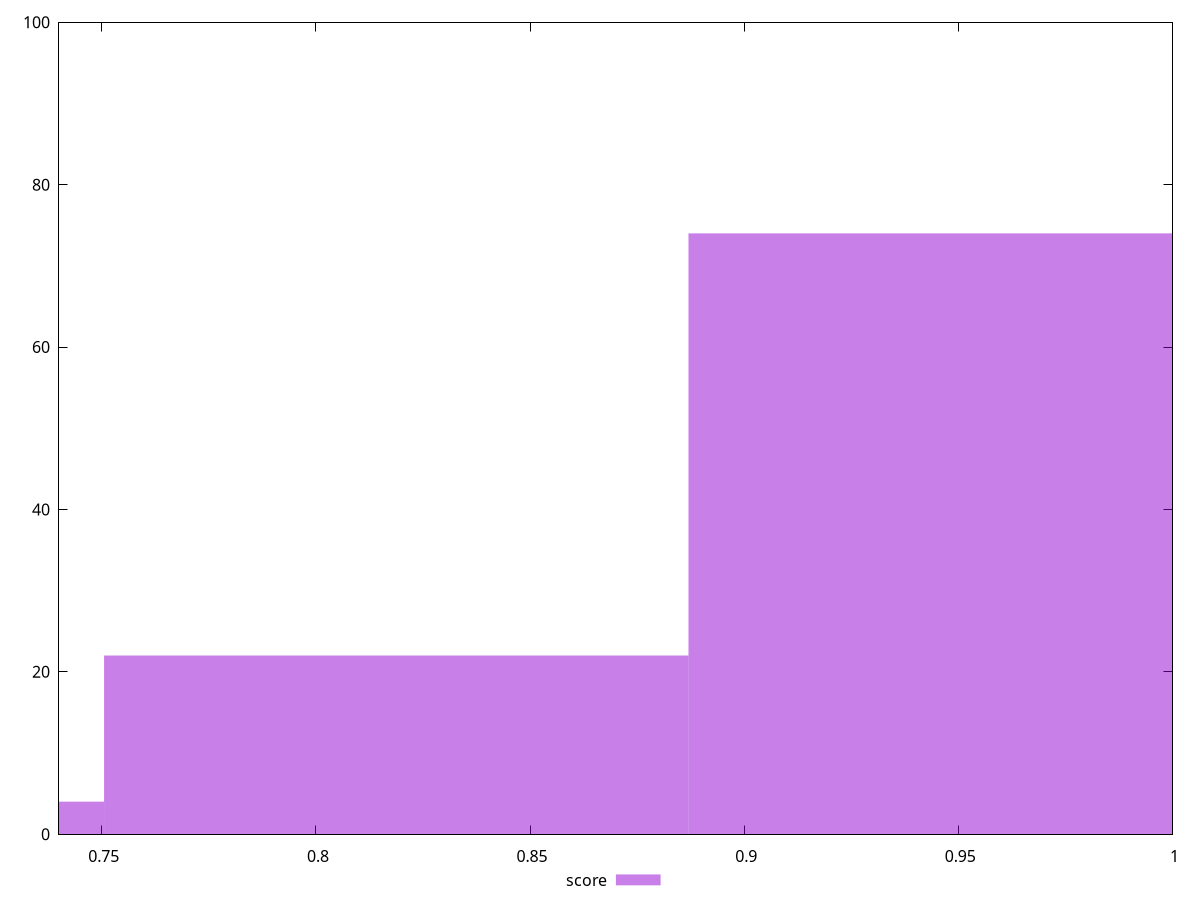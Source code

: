 reset

$score <<EOF
0.8187530603471401 22
0.9552119037383302 74
0.68229421695595 4
EOF

set key outside below
set boxwidth 0.13645884339119002
set xrange [0.74:1]
set yrange [0:100]
set trange [0:100]
set style fill transparent solid 0.5 noborder
set terminal svg size 640, 490 enhanced background rgb 'white'
set output "reports/report_00028_2021-02-24T12-49-42.674Z/unminified-javascript/samples/card/score/histogram.svg"

plot $score title "score" with boxes

reset
